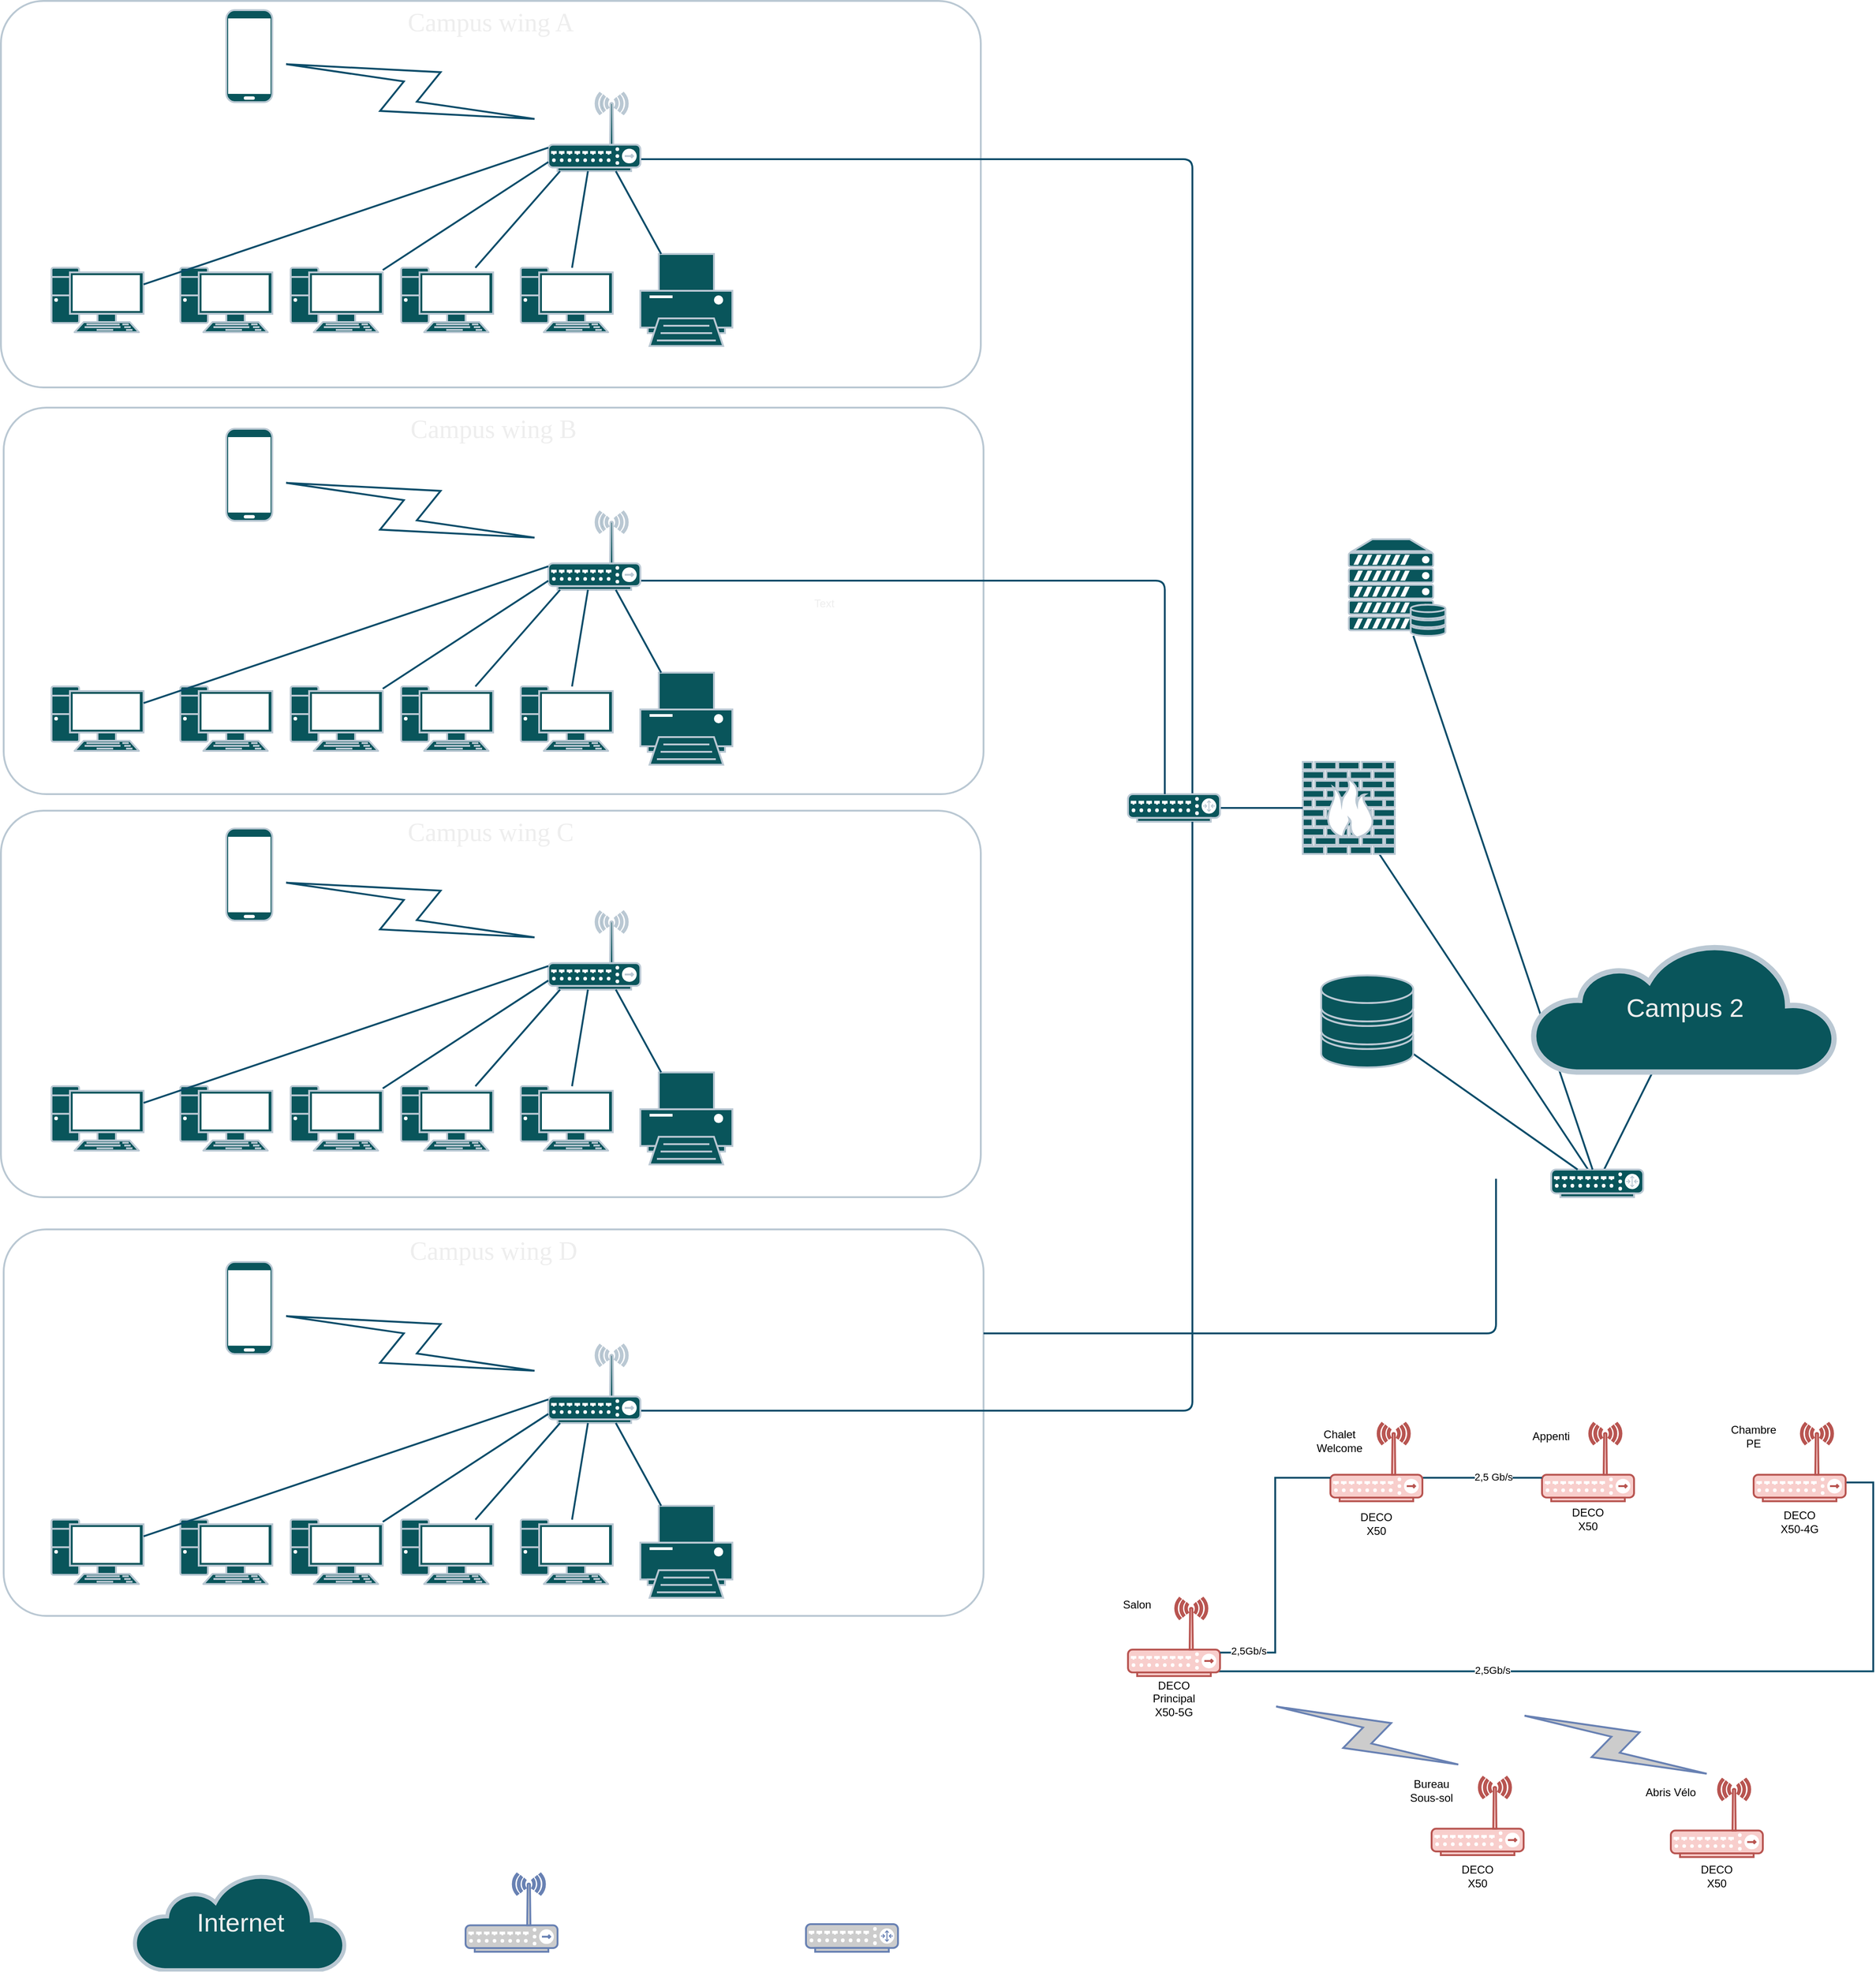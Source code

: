 <mxfile version="26.0.6">
  <diagram name="Page-1" id="bfe91b75-5d2c-26a0-9c1d-138518896778">
    <mxGraphModel dx="1122" dy="761" grid="1" gridSize="10" guides="1" tooltips="1" connect="1" arrows="1" fold="1" page="1" pageScale="1" pageWidth="1100" pageHeight="850" background="none" math="0" shadow="0">
      <root>
        <mxCell id="0" />
        <mxCell id="1" parent="0" />
        <mxCell id="7c3789c024ecab99-82" value="Campus wing D" style="rounded=1;whiteSpace=wrap;html=1;shadow=0;comic=0;strokeColor=#BAC8D3;strokeWidth=2;fillColor=none;fontFamily=Verdana;fontSize=28;fontColor=#EEEEEE;align=center;arcSize=11;verticalAlign=top;labelBackgroundColor=none;" parent="1" vertex="1">
          <mxGeometry x="78" y="1355" width="1065" height="420" as="geometry" />
        </mxCell>
        <mxCell id="7c3789c024ecab99-81" value="Campus wing C" style="rounded=1;whiteSpace=wrap;html=1;shadow=0;comic=0;strokeColor=#BAC8D3;strokeWidth=2;fillColor=none;fontFamily=Verdana;fontSize=28;fontColor=#EEEEEE;align=center;arcSize=11;verticalAlign=top;labelBackgroundColor=none;" parent="1" vertex="1">
          <mxGeometry x="75" y="900" width="1065" height="420" as="geometry" />
        </mxCell>
        <mxCell id="7c3789c024ecab99-79" value="Campus wing B" style="rounded=1;whiteSpace=wrap;html=1;shadow=0;comic=0;strokeColor=#BAC8D3;strokeWidth=2;fillColor=none;fontFamily=Verdana;fontSize=28;fontColor=#EEEEEE;align=center;arcSize=11;verticalAlign=top;labelBackgroundColor=none;" parent="1" vertex="1">
          <mxGeometry x="78" y="462" width="1065" height="420" as="geometry" />
        </mxCell>
        <mxCell id="7c3789c024ecab99-78" value="Campus wing A" style="rounded=1;whiteSpace=wrap;html=1;shadow=0;comic=0;strokeColor=#BAC8D3;strokeWidth=2;fillColor=none;fontFamily=Verdana;fontSize=28;fontColor=#EEEEEE;align=center;arcSize=11;verticalAlign=top;labelBackgroundColor=none;" parent="1" vertex="1">
          <mxGeometry x="75" y="20" width="1065" height="420" as="geometry" />
        </mxCell>
        <mxCell id="7c3789c024ecab99-55" style="edgeStyle=none;html=1;labelBackgroundColor=none;endArrow=none;endFill=0;strokeWidth=2;fontFamily=Verdana;fontSize=28;fontColor=default;strokeColor=#0B4D6A;" parent="1" source="7c3789c024ecab99-8" target="7c3789c024ecab99-54" edge="1">
          <mxGeometry relative="1" as="geometry">
            <mxPoint x="1660" y="837.0" as="targetPoint" />
          </mxGeometry>
        </mxCell>
        <mxCell id="7c3789c024ecab99-8" value="" style="fontColor=#EEEEEE;verticalAlign=top;verticalLabelPosition=bottom;labelPosition=center;align=center;html=1;fillColor=#09555B;strokeColor=#BAC8D3;gradientDirection=north;strokeWidth=2;shape=mxgraph.networks.firewall;rounded=0;shadow=0;comic=0;labelBackgroundColor=none;" parent="1" vertex="1">
          <mxGeometry x="1490" y="847" width="100" height="100" as="geometry" />
        </mxCell>
        <mxCell id="7c3789c024ecab99-18" style="edgeStyle=orthogonalEdgeStyle;html=1;labelBackgroundColor=none;endArrow=none;endFill=0;strokeWidth=2;fontFamily=Verdana;fontSize=15;fontColor=default;strokeColor=#0B4D6A;" parent="1" source="7c3789c024ecab99-9" target="7c3789c024ecab99-10" edge="1">
          <mxGeometry relative="1" as="geometry">
            <mxPoint x="1110" y="310" as="targetPoint" />
            <Array as="points">
              <mxPoint x="1370" y="192" />
            </Array>
          </mxGeometry>
        </mxCell>
        <mxCell id="7c3789c024ecab99-52" style="edgeStyle=none;html=1;labelBackgroundColor=none;endArrow=none;endFill=0;strokeWidth=2;fontFamily=Verdana;fontSize=15;fontColor=default;strokeColor=#0B4D6A;" parent="1" source="7c3789c024ecab99-10" target="7c3789c024ecab99-8" edge="1">
          <mxGeometry relative="1" as="geometry">
            <mxPoint x="1550.0" y="917" as="targetPoint" />
          </mxGeometry>
        </mxCell>
        <mxCell id="7c3789c024ecab99-10" value="" style="fontColor=#EEEEEE;verticalAlign=top;verticalLabelPosition=bottom;labelPosition=center;align=center;html=1;fillColor=#09555B;strokeColor=#BAC8D3;gradientDirection=north;strokeWidth=2;shape=mxgraph.networks.router;rounded=0;shadow=0;comic=0;labelBackgroundColor=none;" parent="1" vertex="1">
          <mxGeometry x="1300" y="882" width="100" height="30" as="geometry" />
        </mxCell>
        <mxCell id="7c3789c024ecab99-1" value="" style="fontColor=#EEEEEE;verticalAlign=top;verticalLabelPosition=bottom;labelPosition=center;align=center;html=1;fillColor=#09555B;strokeColor=#BAC8D3;gradientDirection=north;strokeWidth=2;shape=mxgraph.networks.pc;rounded=0;shadow=0;comic=0;labelBackgroundColor=none;" parent="1" vertex="1">
          <mxGeometry x="130.0" y="310" width="100" height="70" as="geometry" />
        </mxCell>
        <mxCell id="7c3789c024ecab99-2" value="" style="fontColor=#EEEEEE;verticalAlign=top;verticalLabelPosition=bottom;labelPosition=center;align=center;html=1;fillColor=#09555B;strokeColor=#BAC8D3;gradientDirection=north;strokeWidth=2;shape=mxgraph.networks.pc;rounded=0;shadow=0;comic=0;labelBackgroundColor=none;" parent="1" vertex="1">
          <mxGeometry x="270.0" y="310" width="100" height="70" as="geometry" />
        </mxCell>
        <mxCell id="7c3789c024ecab99-3" value="" style="fontColor=#EEEEEE;verticalAlign=top;verticalLabelPosition=bottom;labelPosition=center;align=center;html=1;fillColor=#09555B;strokeColor=#BAC8D3;gradientDirection=north;strokeWidth=2;shape=mxgraph.networks.pc;rounded=0;shadow=0;comic=0;labelBackgroundColor=none;" parent="1" vertex="1">
          <mxGeometry x="390.0" y="310" width="100" height="70" as="geometry" />
        </mxCell>
        <mxCell id="7c3789c024ecab99-4" value="" style="fontColor=#EEEEEE;verticalAlign=top;verticalLabelPosition=bottom;labelPosition=center;align=center;html=1;fillColor=#09555B;strokeColor=#BAC8D3;gradientDirection=north;strokeWidth=2;shape=mxgraph.networks.pc;rounded=0;shadow=0;comic=0;labelBackgroundColor=none;" parent="1" vertex="1">
          <mxGeometry x="510.0" y="310" width="100" height="70" as="geometry" />
        </mxCell>
        <mxCell id="7c3789c024ecab99-5" value="" style="fontColor=#EEEEEE;verticalAlign=top;verticalLabelPosition=bottom;labelPosition=center;align=center;html=1;fillColor=#09555B;strokeColor=#BAC8D3;gradientDirection=north;strokeWidth=2;shape=mxgraph.networks.pc;rounded=0;shadow=0;comic=0;labelBackgroundColor=none;" parent="1" vertex="1">
          <mxGeometry x="640.0" y="310" width="100" height="70" as="geometry" />
        </mxCell>
        <mxCell id="7c3789c024ecab99-6" value="" style="fontColor=#EEEEEE;verticalAlign=top;verticalLabelPosition=bottom;labelPosition=center;align=center;html=1;fillColor=#09555B;strokeColor=#BAC8D3;gradientDirection=north;strokeWidth=2;shape=mxgraph.networks.printer;rounded=0;shadow=0;comic=0;labelBackgroundColor=none;" parent="1" vertex="1">
          <mxGeometry x="770.0" y="295" width="100" height="100" as="geometry" />
        </mxCell>
        <mxCell id="7c3789c024ecab99-9" value="" style="fontColor=#EEEEEE;verticalAlign=top;verticalLabelPosition=bottom;labelPosition=center;align=center;html=1;fillColor=#09555B;strokeColor=#BAC8D3;gradientDirection=north;strokeWidth=2;shape=mxgraph.networks.wireless_hub;rounded=0;shadow=0;comic=0;labelBackgroundColor=none;" parent="1" vertex="1">
          <mxGeometry x="670.0" y="120" width="100" height="85" as="geometry" />
        </mxCell>
        <mxCell id="7c3789c024ecab99-13" style="edgeStyle=none;html=1;labelBackgroundColor=none;endArrow=none;endFill=0;strokeWidth=2;fontFamily=Verdana;fontSize=15;fontColor=default;strokeColor=#0B4D6A;" parent="1" source="7c3789c024ecab99-1" target="7c3789c024ecab99-9" edge="1">
          <mxGeometry relative="1" as="geometry">
            <mxPoint x="650.0" y="240" as="targetPoint" />
          </mxGeometry>
        </mxCell>
        <mxCell id="7c3789c024ecab99-14" style="edgeStyle=none;html=1;labelBackgroundColor=none;endArrow=none;endFill=0;strokeWidth=2;fontFamily=Verdana;fontSize=15;fontColor=default;strokeColor=#0B4D6A;" parent="1" source="7c3789c024ecab99-3" target="7c3789c024ecab99-9" edge="1">
          <mxGeometry relative="1" as="geometry" />
        </mxCell>
        <mxCell id="7c3789c024ecab99-15" style="edgeStyle=none;html=1;labelBackgroundColor=none;endArrow=none;endFill=0;strokeWidth=2;fontFamily=Verdana;fontSize=15;fontColor=default;strokeColor=#0B4D6A;" parent="1" source="7c3789c024ecab99-4" target="7c3789c024ecab99-9" edge="1">
          <mxGeometry relative="1" as="geometry" />
        </mxCell>
        <mxCell id="7c3789c024ecab99-16" style="edgeStyle=none;html=1;labelBackgroundColor=none;endArrow=none;endFill=0;strokeWidth=2;fontFamily=Verdana;fontSize=15;fontColor=default;strokeColor=#0B4D6A;" parent="1" source="7c3789c024ecab99-5" target="7c3789c024ecab99-9" edge="1">
          <mxGeometry relative="1" as="geometry" />
        </mxCell>
        <mxCell id="7c3789c024ecab99-17" style="edgeStyle=none;html=1;labelBackgroundColor=none;endArrow=none;endFill=0;strokeWidth=2;fontFamily=Verdana;fontSize=15;fontColor=default;strokeColor=#0B4D6A;" parent="1" source="7c3789c024ecab99-6" target="7c3789c024ecab99-9" edge="1">
          <mxGeometry relative="1" as="geometry" />
        </mxCell>
        <mxCell id="7c3789c024ecab99-11" value="" style="html=1;strokeColor=#0B4D6A;gradientDirection=north;strokeWidth=2;shape=mxgraph.networks.comm_link_edge;html=1;labelBackgroundColor=none;endArrow=none;endFill=0;fontFamily=Verdana;fontSize=20;fontColor=default;" parent="1" source="7c3789c024ecab99-9" target="7c3789c024ecab99-12" edge="1">
          <mxGeometry width="100" height="100" relative="1" as="geometry">
            <mxPoint x="900.0" y="220" as="sourcePoint" />
            <mxPoint x="603.0" y="133" as="targetPoint" />
          </mxGeometry>
        </mxCell>
        <mxCell id="7c3789c024ecab99-12" value="" style="fontColor=#EEEEEE;verticalAlign=top;verticalLabelPosition=bottom;labelPosition=center;align=center;html=1;fillColor=#09555B;strokeColor=#BAC8D3;gradientDirection=north;strokeWidth=2;shape=mxgraph.networks.mobile;rounded=0;shadow=0;comic=0;labelBackgroundColor=none;" parent="1" vertex="1">
          <mxGeometry x="320.0" y="30" width="50" height="100" as="geometry" />
        </mxCell>
        <mxCell id="7c3789c024ecab99-20" value="" style="fontColor=#EEEEEE;verticalAlign=top;verticalLabelPosition=bottom;labelPosition=center;align=center;html=1;fillColor=#09555B;strokeColor=#BAC8D3;gradientDirection=north;strokeWidth=2;shape=mxgraph.networks.pc;rounded=0;shadow=0;comic=0;labelBackgroundColor=none;" parent="1" vertex="1">
          <mxGeometry x="130.0" y="765" width="100" height="70" as="geometry" />
        </mxCell>
        <mxCell id="7c3789c024ecab99-21" value="" style="fontColor=#EEEEEE;verticalAlign=top;verticalLabelPosition=bottom;labelPosition=center;align=center;html=1;fillColor=#09555B;strokeColor=#BAC8D3;gradientDirection=north;strokeWidth=2;shape=mxgraph.networks.pc;rounded=0;shadow=0;comic=0;labelBackgroundColor=none;" parent="1" vertex="1">
          <mxGeometry x="270.0" y="765" width="100" height="70" as="geometry" />
        </mxCell>
        <mxCell id="7c3789c024ecab99-23" value="" style="fontColor=#EEEEEE;verticalAlign=top;verticalLabelPosition=bottom;labelPosition=center;align=center;html=1;fillColor=#09555B;strokeColor=#BAC8D3;gradientDirection=north;strokeWidth=2;shape=mxgraph.networks.pc;rounded=0;shadow=0;comic=0;labelBackgroundColor=none;" parent="1" vertex="1">
          <mxGeometry x="390.0" y="765" width="100" height="70" as="geometry" />
        </mxCell>
        <mxCell id="7c3789c024ecab99-25" value="" style="fontColor=#EEEEEE;verticalAlign=top;verticalLabelPosition=bottom;labelPosition=center;align=center;html=1;fillColor=#09555B;strokeColor=#BAC8D3;gradientDirection=north;strokeWidth=2;shape=mxgraph.networks.pc;rounded=0;shadow=0;comic=0;labelBackgroundColor=none;" parent="1" vertex="1">
          <mxGeometry x="510.0" y="765" width="100" height="70" as="geometry" />
        </mxCell>
        <mxCell id="7c3789c024ecab99-27" value="" style="fontColor=#EEEEEE;verticalAlign=top;verticalLabelPosition=bottom;labelPosition=center;align=center;html=1;fillColor=#09555B;strokeColor=#BAC8D3;gradientDirection=north;strokeWidth=2;shape=mxgraph.networks.pc;rounded=0;shadow=0;comic=0;labelBackgroundColor=none;" parent="1" vertex="1">
          <mxGeometry x="640.0" y="765" width="100" height="70" as="geometry" />
        </mxCell>
        <mxCell id="7c3789c024ecab99-29" value="" style="fontColor=#EEEEEE;verticalAlign=top;verticalLabelPosition=bottom;labelPosition=center;align=center;html=1;fillColor=#09555B;strokeColor=#BAC8D3;gradientDirection=north;strokeWidth=2;shape=mxgraph.networks.printer;rounded=0;shadow=0;comic=0;labelBackgroundColor=none;" parent="1" vertex="1">
          <mxGeometry x="770.0" y="750" width="100" height="100" as="geometry" />
        </mxCell>
        <mxCell id="7c3789c024ecab99-50" style="edgeStyle=orthogonalEdgeStyle;html=1;labelBackgroundColor=none;endArrow=none;endFill=0;strokeWidth=2;fontFamily=Verdana;fontSize=15;fontColor=default;strokeColor=#0B4D6A;" parent="1" source="7c3789c024ecab99-30" target="7c3789c024ecab99-10" edge="1">
          <mxGeometry relative="1" as="geometry">
            <mxPoint x="1080.0" y="410" as="targetPoint" />
            <mxPoint x="1200" y="620" as="sourcePoint" />
            <Array as="points">
              <mxPoint x="1340" y="650" />
            </Array>
          </mxGeometry>
        </mxCell>
        <mxCell id="7c3789c024ecab99-30" value="" style="fontColor=#EEEEEE;verticalAlign=top;verticalLabelPosition=bottom;labelPosition=center;align=center;html=1;fillColor=#09555B;strokeColor=#BAC8D3;gradientDirection=north;strokeWidth=2;shape=mxgraph.networks.wireless_hub;rounded=0;shadow=0;comic=0;labelBackgroundColor=none;" parent="1" vertex="1">
          <mxGeometry x="670.0" y="575" width="100" height="85" as="geometry" />
        </mxCell>
        <mxCell id="7c3789c024ecab99-19" style="edgeStyle=none;html=1;labelBackgroundColor=none;endArrow=none;endFill=0;strokeWidth=2;fontFamily=Verdana;fontSize=15;fontColor=default;strokeColor=#0B4D6A;" parent="1" source="7c3789c024ecab99-20" target="7c3789c024ecab99-30" edge="1">
          <mxGeometry relative="1" as="geometry">
            <mxPoint x="650.0" y="695" as="targetPoint" />
          </mxGeometry>
        </mxCell>
        <mxCell id="7c3789c024ecab99-22" style="edgeStyle=none;html=1;labelBackgroundColor=none;endArrow=none;endFill=0;strokeWidth=2;fontFamily=Verdana;fontSize=15;fontColor=default;strokeColor=#0B4D6A;" parent="1" source="7c3789c024ecab99-23" target="7c3789c024ecab99-30" edge="1">
          <mxGeometry relative="1" as="geometry" />
        </mxCell>
        <mxCell id="7c3789c024ecab99-24" style="edgeStyle=none;html=1;labelBackgroundColor=none;endArrow=none;endFill=0;strokeWidth=2;fontFamily=Verdana;fontSize=15;fontColor=default;strokeColor=#0B4D6A;" parent="1" source="7c3789c024ecab99-25" target="7c3789c024ecab99-30" edge="1">
          <mxGeometry relative="1" as="geometry" />
        </mxCell>
        <mxCell id="7c3789c024ecab99-26" style="edgeStyle=none;html=1;labelBackgroundColor=none;endArrow=none;endFill=0;strokeWidth=2;fontFamily=Verdana;fontSize=15;fontColor=default;strokeColor=#0B4D6A;" parent="1" source="7c3789c024ecab99-27" target="7c3789c024ecab99-30" edge="1">
          <mxGeometry relative="1" as="geometry" />
        </mxCell>
        <mxCell id="7c3789c024ecab99-28" style="edgeStyle=none;html=1;labelBackgroundColor=none;endArrow=none;endFill=0;strokeWidth=2;fontFamily=Verdana;fontSize=15;fontColor=default;strokeColor=#0B4D6A;" parent="1" source="7c3789c024ecab99-29" target="7c3789c024ecab99-30" edge="1">
          <mxGeometry relative="1" as="geometry" />
        </mxCell>
        <mxCell id="7c3789c024ecab99-31" value="" style="html=1;strokeColor=#0B4D6A;gradientDirection=north;strokeWidth=2;shape=mxgraph.networks.comm_link_edge;html=1;labelBackgroundColor=none;endArrow=none;endFill=0;fontFamily=Verdana;fontSize=20;fontColor=default;" parent="1" source="7c3789c024ecab99-30" target="7c3789c024ecab99-32" edge="1">
          <mxGeometry width="100" height="100" relative="1" as="geometry">
            <mxPoint x="900.0" y="675" as="sourcePoint" />
            <mxPoint x="603.0" y="588" as="targetPoint" />
          </mxGeometry>
        </mxCell>
        <mxCell id="7c3789c024ecab99-32" value="" style="fontColor=#EEEEEE;verticalAlign=top;verticalLabelPosition=bottom;labelPosition=center;align=center;html=1;fillColor=#09555B;strokeColor=#BAC8D3;gradientDirection=north;strokeWidth=2;shape=mxgraph.networks.mobile;rounded=0;shadow=0;comic=0;labelBackgroundColor=none;" parent="1" vertex="1">
          <mxGeometry x="320.0" y="485" width="50" height="100" as="geometry" />
        </mxCell>
        <mxCell id="7c3789c024ecab99-34" value="" style="fontColor=#EEEEEE;verticalAlign=top;verticalLabelPosition=bottom;labelPosition=center;align=center;html=1;fillColor=#09555B;strokeColor=#BAC8D3;gradientDirection=north;strokeWidth=2;shape=mxgraph.networks.pc;rounded=0;shadow=0;comic=0;labelBackgroundColor=none;" parent="1" vertex="1">
          <mxGeometry x="130.0" y="1199.412" width="100" height="70" as="geometry" />
        </mxCell>
        <mxCell id="7c3789c024ecab99-35" value="" style="fontColor=#EEEEEE;verticalAlign=top;verticalLabelPosition=bottom;labelPosition=center;align=center;html=1;fillColor=#09555B;strokeColor=#BAC8D3;gradientDirection=north;strokeWidth=2;shape=mxgraph.networks.pc;rounded=0;shadow=0;comic=0;labelBackgroundColor=none;" parent="1" vertex="1">
          <mxGeometry x="270.0" y="1199.412" width="100" height="70" as="geometry" />
        </mxCell>
        <mxCell id="7c3789c024ecab99-37" value="" style="fontColor=#EEEEEE;verticalAlign=top;verticalLabelPosition=bottom;labelPosition=center;align=center;html=1;fillColor=#09555B;strokeColor=#BAC8D3;gradientDirection=north;strokeWidth=2;shape=mxgraph.networks.pc;rounded=0;shadow=0;comic=0;labelBackgroundColor=none;" parent="1" vertex="1">
          <mxGeometry x="390.0" y="1199.412" width="100" height="70" as="geometry" />
        </mxCell>
        <mxCell id="7c3789c024ecab99-39" value="" style="fontColor=#EEEEEE;verticalAlign=top;verticalLabelPosition=bottom;labelPosition=center;align=center;html=1;fillColor=#09555B;strokeColor=#BAC8D3;gradientDirection=north;strokeWidth=2;shape=mxgraph.networks.pc;rounded=0;shadow=0;comic=0;labelBackgroundColor=none;" parent="1" vertex="1">
          <mxGeometry x="510.0" y="1199.412" width="100" height="70" as="geometry" />
        </mxCell>
        <mxCell id="7c3789c024ecab99-41" value="" style="fontColor=#EEEEEE;verticalAlign=top;verticalLabelPosition=bottom;labelPosition=center;align=center;html=1;fillColor=#09555B;strokeColor=#BAC8D3;gradientDirection=north;strokeWidth=2;shape=mxgraph.networks.pc;rounded=0;shadow=0;comic=0;labelBackgroundColor=none;" parent="1" vertex="1">
          <mxGeometry x="640.0" y="1199.412" width="100" height="70" as="geometry" />
        </mxCell>
        <mxCell id="7c3789c024ecab99-43" value="" style="fontColor=#EEEEEE;verticalAlign=top;verticalLabelPosition=bottom;labelPosition=center;align=center;html=1;fillColor=#09555B;strokeColor=#BAC8D3;gradientDirection=north;strokeWidth=2;shape=mxgraph.networks.printer;rounded=0;shadow=0;comic=0;labelBackgroundColor=none;" parent="1" vertex="1">
          <mxGeometry x="770.0" y="1184.412" width="100" height="100" as="geometry" />
        </mxCell>
        <mxCell id="7c3789c024ecab99-51" style="edgeStyle=orthogonalEdgeStyle;html=1;labelBackgroundColor=none;endArrow=none;endFill=0;strokeWidth=2;fontFamily=Verdana;fontSize=15;fontColor=default;strokeColor=#0B4D6A;" parent="1" source="7c3789c024ecab99-82" edge="1">
          <mxGeometry relative="1" as="geometry">
            <mxPoint x="1700" y="1300" as="targetPoint" />
            <Array as="points">
              <mxPoint x="1700" y="1468" />
            </Array>
            <mxPoint x="1130" y="1468.059" as="sourcePoint" />
          </mxGeometry>
        </mxCell>
        <mxCell id="7c3789c024ecab99-44" value="" style="fontColor=#EEEEEE;verticalAlign=top;verticalLabelPosition=bottom;labelPosition=center;align=center;html=1;fillColor=#09555B;strokeColor=#BAC8D3;gradientDirection=north;strokeWidth=2;shape=mxgraph.networks.wireless_hub;rounded=0;shadow=0;comic=0;labelBackgroundColor=none;" parent="1" vertex="1">
          <mxGeometry x="670.0" y="1009.412" width="100" height="85" as="geometry" />
        </mxCell>
        <mxCell id="7c3789c024ecab99-33" style="edgeStyle=none;html=1;labelBackgroundColor=none;endArrow=none;endFill=0;strokeWidth=2;fontFamily=Verdana;fontSize=15;fontColor=default;strokeColor=#0B4D6A;" parent="1" source="7c3789c024ecab99-34" target="7c3789c024ecab99-44" edge="1">
          <mxGeometry relative="1" as="geometry">
            <mxPoint x="650.0" y="1129.412" as="targetPoint" />
          </mxGeometry>
        </mxCell>
        <mxCell id="7c3789c024ecab99-36" style="edgeStyle=none;html=1;labelBackgroundColor=none;endArrow=none;endFill=0;strokeWidth=2;fontFamily=Verdana;fontSize=15;fontColor=default;strokeColor=#0B4D6A;" parent="1" source="7c3789c024ecab99-37" target="7c3789c024ecab99-44" edge="1">
          <mxGeometry relative="1" as="geometry" />
        </mxCell>
        <mxCell id="7c3789c024ecab99-38" style="edgeStyle=none;html=1;labelBackgroundColor=none;endArrow=none;endFill=0;strokeWidth=2;fontFamily=Verdana;fontSize=15;fontColor=default;strokeColor=#0B4D6A;" parent="1" source="7c3789c024ecab99-39" target="7c3789c024ecab99-44" edge="1">
          <mxGeometry relative="1" as="geometry" />
        </mxCell>
        <mxCell id="7c3789c024ecab99-40" style="edgeStyle=none;html=1;labelBackgroundColor=none;endArrow=none;endFill=0;strokeWidth=2;fontFamily=Verdana;fontSize=15;fontColor=default;strokeColor=#0B4D6A;" parent="1" source="7c3789c024ecab99-41" target="7c3789c024ecab99-44" edge="1">
          <mxGeometry relative="1" as="geometry" />
        </mxCell>
        <mxCell id="7c3789c024ecab99-42" style="edgeStyle=none;html=1;labelBackgroundColor=none;endArrow=none;endFill=0;strokeWidth=2;fontFamily=Verdana;fontSize=15;fontColor=default;strokeColor=#0B4D6A;" parent="1" source="7c3789c024ecab99-43" target="7c3789c024ecab99-44" edge="1">
          <mxGeometry relative="1" as="geometry" />
        </mxCell>
        <mxCell id="7c3789c024ecab99-45" value="" style="html=1;strokeColor=#0B4D6A;gradientDirection=north;strokeWidth=2;shape=mxgraph.networks.comm_link_edge;html=1;labelBackgroundColor=none;endArrow=none;endFill=0;fontFamily=Verdana;fontSize=20;fontColor=default;" parent="1" source="7c3789c024ecab99-44" target="7c3789c024ecab99-46" edge="1">
          <mxGeometry width="100" height="100" relative="1" as="geometry">
            <mxPoint x="900.0" y="1109.412" as="sourcePoint" />
            <mxPoint x="603.0" y="1022.412" as="targetPoint" />
          </mxGeometry>
        </mxCell>
        <mxCell id="7c3789c024ecab99-46" value="" style="fontColor=#EEEEEE;verticalAlign=top;verticalLabelPosition=bottom;labelPosition=center;align=center;html=1;fillColor=#09555B;strokeColor=#BAC8D3;gradientDirection=north;strokeWidth=2;shape=mxgraph.networks.mobile;rounded=0;shadow=0;comic=0;labelBackgroundColor=none;" parent="1" vertex="1">
          <mxGeometry x="320.0" y="919.412" width="50" height="100" as="geometry" />
        </mxCell>
        <mxCell id="7c3789c024ecab99-53" value="Internet" style="html=1;fillColor=#09555B;strokeColor=#BAC8D3;gradientDirection=north;strokeWidth=2;shape=mxgraph.networks.cloud;fontColor=#EEEEEE;rounded=0;shadow=0;comic=0;align=center;fontSize=28;labelBackgroundColor=none;" parent="1" vertex="1">
          <mxGeometry x="220" y="2055" width="230" height="105" as="geometry" />
        </mxCell>
        <mxCell id="7c3789c024ecab99-77" style="edgeStyle=none;html=1;labelBackgroundColor=none;endArrow=none;endFill=0;strokeWidth=2;fontFamily=Verdana;fontSize=28;fontColor=default;strokeColor=#0B4D6A;" parent="1" source="7c3789c024ecab99-54" target="7c3789c024ecab99-76" edge="1">
          <mxGeometry relative="1" as="geometry" />
        </mxCell>
        <mxCell id="7c3789c024ecab99-54" value="" style="fontColor=#EEEEEE;verticalAlign=top;verticalLabelPosition=bottom;labelPosition=center;align=center;html=1;fillColor=#09555B;strokeColor=#BAC8D3;gradientDirection=north;strokeWidth=2;shape=mxgraph.networks.router;rounded=0;shadow=0;comic=0;labelBackgroundColor=none;" parent="1" vertex="1">
          <mxGeometry x="1760" y="1290" width="100" height="30" as="geometry" />
        </mxCell>
        <mxCell id="7c3789c024ecab99-60" style="edgeStyle=none;html=1;labelBackgroundColor=none;endArrow=none;endFill=0;strokeWidth=2;fontFamily=Verdana;fontSize=28;fontColor=default;strokeColor=#0B4D6A;" parent="1" source="7c3789c024ecab99-57" target="7c3789c024ecab99-54" edge="1">
          <mxGeometry relative="1" as="geometry" />
        </mxCell>
        <mxCell id="7c3789c024ecab99-57" value="" style="fontColor=#EEEEEE;verticalAlign=top;verticalLabelPosition=bottom;labelPosition=center;align=center;html=1;fillColor=#09555B;strokeColor=#BAC8D3;gradientDirection=north;strokeWidth=2;shape=mxgraph.networks.storage;rounded=0;shadow=0;comic=0;labelBackgroundColor=none;" parent="1" vertex="1">
          <mxGeometry x="1510" y="1079" width="100" height="100" as="geometry" />
        </mxCell>
        <mxCell id="7c3789c024ecab99-59" style="edgeStyle=none;html=1;labelBackgroundColor=none;endArrow=none;endFill=0;strokeWidth=2;fontFamily=Verdana;fontSize=28;fontColor=default;strokeColor=#0B4D6A;" parent="1" source="7c3789c024ecab99-58" target="7c3789c024ecab99-54" edge="1">
          <mxGeometry relative="1" as="geometry">
            <mxPoint x="1570" y="827" as="targetPoint" />
          </mxGeometry>
        </mxCell>
        <mxCell id="7c3789c024ecab99-58" value="" style="fontColor=#EEEEEE;verticalAlign=top;verticalLabelPosition=bottom;labelPosition=center;align=center;html=1;fillColor=#09555B;strokeColor=#BAC8D3;gradientDirection=north;strokeWidth=2;shape=mxgraph.networks.server_storage;rounded=0;shadow=0;comic=0;labelBackgroundColor=none;" parent="1" vertex="1">
          <mxGeometry x="1540" y="605" width="105" height="105" as="geometry" />
        </mxCell>
        <mxCell id="7c3789c024ecab99-61" value="" style="fontColor=#EEEEEE;verticalAlign=top;verticalLabelPosition=bottom;labelPosition=center;align=center;html=1;fillColor=#09555B;strokeColor=#BAC8D3;gradientDirection=north;strokeWidth=2;shape=mxgraph.networks.pc;rounded=0;shadow=0;comic=0;labelBackgroundColor=none;" parent="1" vertex="1">
          <mxGeometry x="130.0" y="1670.412" width="100" height="70" as="geometry" />
        </mxCell>
        <mxCell id="7c3789c024ecab99-62" value="" style="fontColor=#EEEEEE;verticalAlign=top;verticalLabelPosition=bottom;labelPosition=center;align=center;html=1;fillColor=#09555B;strokeColor=#BAC8D3;gradientDirection=north;strokeWidth=2;shape=mxgraph.networks.pc;rounded=0;shadow=0;comic=0;labelBackgroundColor=none;" parent="1" vertex="1">
          <mxGeometry x="270.0" y="1670.412" width="100" height="70" as="geometry" />
        </mxCell>
        <mxCell id="7c3789c024ecab99-63" value="" style="fontColor=#EEEEEE;verticalAlign=top;verticalLabelPosition=bottom;labelPosition=center;align=center;html=1;fillColor=#09555B;strokeColor=#BAC8D3;gradientDirection=north;strokeWidth=2;shape=mxgraph.networks.pc;rounded=0;shadow=0;comic=0;labelBackgroundColor=none;" parent="1" vertex="1">
          <mxGeometry x="390.0" y="1670.412" width="100" height="70" as="geometry" />
        </mxCell>
        <mxCell id="7c3789c024ecab99-64" value="" style="fontColor=#EEEEEE;verticalAlign=top;verticalLabelPosition=bottom;labelPosition=center;align=center;html=1;fillColor=#09555B;strokeColor=#BAC8D3;gradientDirection=north;strokeWidth=2;shape=mxgraph.networks.pc;rounded=0;shadow=0;comic=0;labelBackgroundColor=none;" parent="1" vertex="1">
          <mxGeometry x="510.0" y="1670.412" width="100" height="70" as="geometry" />
        </mxCell>
        <mxCell id="7c3789c024ecab99-65" value="" style="fontColor=#EEEEEE;verticalAlign=top;verticalLabelPosition=bottom;labelPosition=center;align=center;html=1;fillColor=#09555B;strokeColor=#BAC8D3;gradientDirection=north;strokeWidth=2;shape=mxgraph.networks.pc;rounded=0;shadow=0;comic=0;labelBackgroundColor=none;" parent="1" vertex="1">
          <mxGeometry x="640.0" y="1670.412" width="100" height="70" as="geometry" />
        </mxCell>
        <mxCell id="7c3789c024ecab99-66" value="" style="fontColor=#EEEEEE;verticalAlign=top;verticalLabelPosition=bottom;labelPosition=center;align=center;html=1;fillColor=#09555B;strokeColor=#BAC8D3;gradientDirection=north;strokeWidth=2;shape=mxgraph.networks.printer;rounded=0;shadow=0;comic=0;labelBackgroundColor=none;" parent="1" vertex="1">
          <mxGeometry x="770.0" y="1655.412" width="100" height="100" as="geometry" />
        </mxCell>
        <mxCell id="7c3789c024ecab99-75" style="edgeStyle=orthogonalEdgeStyle;html=1;labelBackgroundColor=none;endArrow=none;endFill=0;strokeWidth=2;fontFamily=Verdana;fontSize=28;fontColor=default;strokeColor=#0B4D6A;" parent="1" source="7c3789c024ecab99-67" target="7c3789c024ecab99-10" edge="1">
          <mxGeometry relative="1" as="geometry">
            <mxPoint x="1240" y="760" as="targetPoint" />
            <Array as="points">
              <mxPoint x="1370" y="1552" />
            </Array>
          </mxGeometry>
        </mxCell>
        <mxCell id="7c3789c024ecab99-67" value="" style="fontColor=#EEEEEE;verticalAlign=top;verticalLabelPosition=bottom;labelPosition=center;align=center;html=1;fillColor=#09555B;strokeColor=#BAC8D3;gradientDirection=north;strokeWidth=2;shape=mxgraph.networks.wireless_hub;rounded=0;shadow=0;comic=0;labelBackgroundColor=none;" parent="1" vertex="1">
          <mxGeometry x="670.0" y="1480.412" width="100" height="85" as="geometry" />
        </mxCell>
        <mxCell id="7c3789c024ecab99-68" style="edgeStyle=none;html=1;labelBackgroundColor=none;endArrow=none;endFill=0;strokeWidth=2;fontFamily=Verdana;fontSize=15;fontColor=default;strokeColor=#0B4D6A;" parent="1" source="7c3789c024ecab99-61" target="7c3789c024ecab99-67" edge="1">
          <mxGeometry relative="1" as="geometry">
            <mxPoint x="650.0" y="1600.412" as="targetPoint" />
          </mxGeometry>
        </mxCell>
        <mxCell id="7c3789c024ecab99-69" style="edgeStyle=none;html=1;labelBackgroundColor=none;endArrow=none;endFill=0;strokeWidth=2;fontFamily=Verdana;fontSize=15;fontColor=default;strokeColor=#0B4D6A;" parent="1" source="7c3789c024ecab99-63" target="7c3789c024ecab99-67" edge="1">
          <mxGeometry relative="1" as="geometry" />
        </mxCell>
        <mxCell id="7c3789c024ecab99-70" style="edgeStyle=none;html=1;labelBackgroundColor=none;endArrow=none;endFill=0;strokeWidth=2;fontFamily=Verdana;fontSize=15;fontColor=default;strokeColor=#0B4D6A;" parent="1" source="7c3789c024ecab99-64" target="7c3789c024ecab99-67" edge="1">
          <mxGeometry relative="1" as="geometry" />
        </mxCell>
        <mxCell id="7c3789c024ecab99-71" style="edgeStyle=none;html=1;labelBackgroundColor=none;endArrow=none;endFill=0;strokeWidth=2;fontFamily=Verdana;fontSize=15;fontColor=default;strokeColor=#0B4D6A;" parent="1" source="7c3789c024ecab99-65" target="7c3789c024ecab99-67" edge="1">
          <mxGeometry relative="1" as="geometry" />
        </mxCell>
        <mxCell id="7c3789c024ecab99-72" style="edgeStyle=none;html=1;labelBackgroundColor=none;endArrow=none;endFill=0;strokeWidth=2;fontFamily=Verdana;fontSize=15;fontColor=default;strokeColor=#0B4D6A;" parent="1" source="7c3789c024ecab99-66" target="7c3789c024ecab99-67" edge="1">
          <mxGeometry relative="1" as="geometry" />
        </mxCell>
        <mxCell id="7c3789c024ecab99-73" value="" style="html=1;strokeColor=#0B4D6A;gradientDirection=north;strokeWidth=2;shape=mxgraph.networks.comm_link_edge;html=1;labelBackgroundColor=none;endArrow=none;endFill=0;fontFamily=Verdana;fontSize=20;fontColor=default;" parent="1" source="7c3789c024ecab99-67" target="7c3789c024ecab99-74" edge="1">
          <mxGeometry width="100" height="100" relative="1" as="geometry">
            <mxPoint x="900.0" y="1580.412" as="sourcePoint" />
            <mxPoint x="603.0" y="1493.412" as="targetPoint" />
          </mxGeometry>
        </mxCell>
        <mxCell id="7c3789c024ecab99-74" value="" style="fontColor=#EEEEEE;verticalAlign=top;verticalLabelPosition=bottom;labelPosition=center;align=center;html=1;fillColor=#09555B;strokeColor=#BAC8D3;gradientDirection=north;strokeWidth=2;shape=mxgraph.networks.mobile;rounded=0;shadow=0;comic=0;labelBackgroundColor=none;" parent="1" vertex="1">
          <mxGeometry x="320.0" y="1390.412" width="50" height="100" as="geometry" />
        </mxCell>
        <mxCell id="7c3789c024ecab99-76" value="Campus 2" style="html=1;fillColor=#09555B;strokeColor=#BAC8D3;gradientDirection=north;strokeWidth=2;shape=mxgraph.networks.cloud;fontColor=#EEEEEE;rounded=0;shadow=0;comic=0;align=center;fontSize=28;labelBackgroundColor=none;" parent="1" vertex="1">
          <mxGeometry x="1740" y="1044" width="330" height="140" as="geometry" />
        </mxCell>
        <mxCell id="aWgSfp9aVasEZMajH60C-1" value="" style="fontColor=#0066CC;verticalAlign=top;verticalLabelPosition=bottom;labelPosition=center;align=center;html=1;outlineConnect=0;fillColor=#CCCCCC;strokeColor=#6881B3;gradientColor=none;gradientDirection=north;strokeWidth=2;shape=mxgraph.networks.wireless_hub;" vertex="1" parent="1">
          <mxGeometry x="580" y="2055" width="100" height="85" as="geometry" />
        </mxCell>
        <mxCell id="aWgSfp9aVasEZMajH60C-2" value="" style="fontColor=#0066CC;verticalAlign=top;verticalLabelPosition=bottom;labelPosition=center;align=center;html=1;outlineConnect=0;fillColor=#CCCCCC;strokeColor=#6881B3;gradientColor=none;gradientDirection=north;strokeWidth=2;shape=mxgraph.networks.router;" vertex="1" parent="1">
          <mxGeometry x="950" y="2110" width="100" height="30" as="geometry" />
        </mxCell>
        <mxCell id="aWgSfp9aVasEZMajH60C-43" style="edgeStyle=orthogonalEdgeStyle;rounded=0;orthogonalLoop=1;jettySize=auto;html=1;exitX=0.98;exitY=0.94;exitDx=0;exitDy=0;exitPerimeter=0;strokeColor=#0B4D6A;endArrow=none;endFill=0;strokeWidth=2;" edge="1" parent="1" source="aWgSfp9aVasEZMajH60C-3" target="aWgSfp9aVasEZMajH60C-6">
          <mxGeometry relative="1" as="geometry">
            <Array as="points">
              <mxPoint x="2110" y="1835" />
              <mxPoint x="2110" y="1630" />
            </Array>
          </mxGeometry>
        </mxCell>
        <mxCell id="aWgSfp9aVasEZMajH60C-44" value="&lt;span style=&quot;caret-color: rgba(0, 0, 0, 0); color: rgb(0, 0, 0);&quot;&gt;2,5Gb/s&lt;/span&gt;" style="edgeLabel;html=1;align=center;verticalAlign=middle;resizable=0;points=[];strokeColor=#BAC8D3;fontColor=#EEEEEE;fillColor=#09555B;" vertex="1" connectable="0" parent="aWgSfp9aVasEZMajH60C-43">
          <mxGeometry x="-0.371" y="2" relative="1" as="geometry">
            <mxPoint as="offset" />
          </mxGeometry>
        </mxCell>
        <mxCell id="aWgSfp9aVasEZMajH60C-3" value="" style="verticalAlign=top;verticalLabelPosition=bottom;labelPosition=center;align=center;html=1;outlineConnect=0;fillColor=#f8cecc;strokeColor=#b85450;gradientDirection=north;strokeWidth=2;shape=mxgraph.networks.wireless_hub;" vertex="1" parent="1">
          <mxGeometry x="1300" y="1755.41" width="100" height="85" as="geometry" />
        </mxCell>
        <mxCell id="aWgSfp9aVasEZMajH60C-10" value="Text" style="text;html=1;align=center;verticalAlign=middle;whiteSpace=wrap;rounded=0;fontColor=#EEEEEE;" vertex="1" parent="1">
          <mxGeometry x="940" y="660" width="60" height="30" as="geometry" />
        </mxCell>
        <mxCell id="aWgSfp9aVasEZMajH60C-13" value="&lt;span style=&quot;color: rgb(0, 0, 0);&quot;&gt;DECO Principal X50-5G&lt;/span&gt;" style="text;html=1;align=center;verticalAlign=middle;whiteSpace=wrap;rounded=0;fontColor=#EEEEEE;" vertex="1" parent="1">
          <mxGeometry x="1320" y="1850" width="60" height="30" as="geometry" />
        </mxCell>
        <mxCell id="aWgSfp9aVasEZMajH60C-23" value="&lt;font color=&quot;#000000&quot;&gt;&lt;span style=&quot;caret-color: rgb(0, 0, 0);&quot;&gt;Salon&lt;/span&gt;&lt;/font&gt;" style="text;html=1;align=center;verticalAlign=middle;whiteSpace=wrap;rounded=0;fontColor=#EEEEEE;" vertex="1" parent="1">
          <mxGeometry x="1280" y="1747.5" width="60" height="30" as="geometry" />
        </mxCell>
        <mxCell id="aWgSfp9aVasEZMajH60C-24" value="" style="group" vertex="1" connectable="0" parent="1">
          <mxGeometry x="1600" y="1950" width="130" height="122.5" as="geometry" />
        </mxCell>
        <mxCell id="aWgSfp9aVasEZMajH60C-8" value="" style="verticalAlign=top;verticalLabelPosition=bottom;labelPosition=center;align=center;html=1;outlineConnect=0;fillColor=#f8cecc;strokeColor=#b85450;gradientDirection=north;strokeWidth=2;shape=mxgraph.networks.wireless_hub;movable=1;resizable=1;rotatable=1;deletable=1;editable=1;locked=0;connectable=1;" vertex="1" parent="aWgSfp9aVasEZMajH60C-24">
          <mxGeometry x="30" width="100" height="85" as="geometry" />
        </mxCell>
        <mxCell id="aWgSfp9aVasEZMajH60C-16" value="&lt;span style=&quot;color: rgb(0, 0, 0);&quot;&gt;DECO X50&lt;/span&gt;" style="text;html=1;align=center;verticalAlign=middle;whiteSpace=wrap;rounded=0;fontColor=#EEEEEE;movable=0;resizable=0;rotatable=0;deletable=0;editable=0;locked=1;connectable=0;" vertex="1" parent="aWgSfp9aVasEZMajH60C-24">
          <mxGeometry x="50" y="92.5" width="60" height="30" as="geometry" />
        </mxCell>
        <mxCell id="aWgSfp9aVasEZMajH60C-22" value="&lt;font color=&quot;#000000&quot;&gt;&lt;span style=&quot;caret-color: rgb(0, 0, 0);&quot;&gt;Bureau&lt;/span&gt;&lt;/font&gt;&lt;div&gt;&lt;font color=&quot;#000000&quot;&gt;&lt;span style=&quot;caret-color: rgb(0, 0, 0);&quot;&gt;Sous-sol&lt;/span&gt;&lt;/font&gt;&lt;/div&gt;" style="text;html=1;align=center;verticalAlign=middle;whiteSpace=wrap;rounded=0;fontColor=#EEEEEE;movable=0;resizable=0;rotatable=0;deletable=0;editable=0;locked=1;connectable=0;" vertex="1" parent="aWgSfp9aVasEZMajH60C-24">
          <mxGeometry width="60" height="30" as="geometry" />
        </mxCell>
        <mxCell id="aWgSfp9aVasEZMajH60C-25" value="" style="group" vertex="1" connectable="0" parent="1">
          <mxGeometry x="1860" y="1952.09" width="130" height="120.41" as="geometry" />
        </mxCell>
        <mxCell id="aWgSfp9aVasEZMajH60C-9" value="" style="verticalAlign=top;verticalLabelPosition=bottom;labelPosition=center;align=center;html=1;outlineConnect=0;fillColor=#f8cecc;strokeColor=#b85450;gradientDirection=north;strokeWidth=2;shape=mxgraph.networks.wireless_hub;" vertex="1" parent="aWgSfp9aVasEZMajH60C-25">
          <mxGeometry x="30" width="100" height="85" as="geometry" />
        </mxCell>
        <mxCell id="aWgSfp9aVasEZMajH60C-14" value="&lt;span style=&quot;color: rgb(0, 0, 0);&quot;&gt;DECO X50&lt;/span&gt;" style="text;html=1;align=center;verticalAlign=middle;whiteSpace=wrap;rounded=0;fontColor=#EEEEEE;" vertex="1" parent="aWgSfp9aVasEZMajH60C-25">
          <mxGeometry x="50" y="90.41" width="60" height="30" as="geometry" />
        </mxCell>
        <mxCell id="aWgSfp9aVasEZMajH60C-20" value="&lt;span style=&quot;color: rgb(0, 0, 0);&quot;&gt;Abris Vélo&lt;/span&gt;" style="text;html=1;align=center;verticalAlign=middle;whiteSpace=wrap;rounded=0;fontColor=#EEEEEE;" vertex="1" parent="aWgSfp9aVasEZMajH60C-25">
          <mxGeometry width="60" height="30" as="geometry" />
        </mxCell>
        <mxCell id="aWgSfp9aVasEZMajH60C-26" value="" style="group" vertex="1" connectable="0" parent="1">
          <mxGeometry x="1730" y="1565.41" width="120" height="120" as="geometry" />
        </mxCell>
        <mxCell id="aWgSfp9aVasEZMajH60C-5" value="" style="verticalAlign=top;verticalLabelPosition=bottom;labelPosition=center;align=center;html=1;outlineConnect=0;fillColor=#f8cecc;strokeColor=#b85450;gradientDirection=north;strokeWidth=2;shape=mxgraph.networks.wireless_hub;" vertex="1" parent="aWgSfp9aVasEZMajH60C-26">
          <mxGeometry x="20" width="100" height="85" as="geometry" />
        </mxCell>
        <mxCell id="aWgSfp9aVasEZMajH60C-12" value="&lt;span style=&quot;color: rgb(0, 0, 0);&quot;&gt;DECO X50&lt;/span&gt;" style="text;html=1;align=center;verticalAlign=middle;whiteSpace=wrap;rounded=0;fontColor=#EEEEEE;" vertex="1" parent="aWgSfp9aVasEZMajH60C-26">
          <mxGeometry x="40" y="90" width="60" height="30" as="geometry" />
        </mxCell>
        <mxCell id="aWgSfp9aVasEZMajH60C-19" value="&lt;span style=&quot;color: rgb(0, 0, 0);&quot;&gt;Appenti&lt;/span&gt;" style="text;html=1;align=center;verticalAlign=middle;whiteSpace=wrap;rounded=0;fontColor=#EEEEEE;" vertex="1" parent="aWgSfp9aVasEZMajH60C-26">
          <mxGeometry width="60" height="30" as="geometry" />
        </mxCell>
        <mxCell id="aWgSfp9aVasEZMajH60C-27" value="" style="group" vertex="1" connectable="0" parent="1">
          <mxGeometry x="1500" y="1565.41" width="120" height="124.59" as="geometry" />
        </mxCell>
        <mxCell id="aWgSfp9aVasEZMajH60C-34" style="edgeStyle=orthogonalEdgeStyle;rounded=0;orthogonalLoop=1;jettySize=auto;html=1;exitX=1;exitY=0.7;exitDx=0;exitDy=0;exitPerimeter=0;strokeColor=#0B4D6A;endArrow=none;endFill=0;strokeWidth=2;" edge="1" parent="aWgSfp9aVasEZMajH60C-27" source="aWgSfp9aVasEZMajH60C-4">
          <mxGeometry relative="1" as="geometry">
            <mxPoint x="250" y="59.472" as="targetPoint" />
          </mxGeometry>
        </mxCell>
        <mxCell id="aWgSfp9aVasEZMajH60C-35" value="&lt;span style=&quot;color: rgb(0, 0, 0);&quot;&gt;2,5 Gb/s&lt;/span&gt;" style="edgeLabel;html=1;align=center;verticalAlign=middle;resizable=0;points=[];strokeColor=#BAC8D3;fontColor=#EEEEEE;fillColor=#09555B;" vertex="1" connectable="0" parent="aWgSfp9aVasEZMajH60C-34">
          <mxGeometry x="0.186" y="2" relative="1" as="geometry">
            <mxPoint as="offset" />
          </mxGeometry>
        </mxCell>
        <mxCell id="aWgSfp9aVasEZMajH60C-4" value="" style="verticalAlign=top;verticalLabelPosition=bottom;labelPosition=center;align=center;html=1;outlineConnect=0;fillColor=#f8cecc;strokeColor=#b85450;gradientDirection=north;strokeWidth=2;shape=mxgraph.networks.wireless_hub;" vertex="1" parent="aWgSfp9aVasEZMajH60C-27">
          <mxGeometry x="20" width="100" height="85" as="geometry" />
        </mxCell>
        <mxCell id="aWgSfp9aVasEZMajH60C-11" value="&lt;span style=&quot;color: rgb(0, 0, 0);&quot;&gt;DECO X50&lt;/span&gt;" style="text;html=1;align=center;verticalAlign=middle;whiteSpace=wrap;rounded=0;fontColor=#EEEEEE;" vertex="1" parent="aWgSfp9aVasEZMajH60C-27">
          <mxGeometry x="40" y="94.59" width="60" height="30" as="geometry" />
        </mxCell>
        <mxCell id="aWgSfp9aVasEZMajH60C-18" value="&lt;span style=&quot;color: rgb(0, 0, 0);&quot;&gt;Chalet Welcome&lt;/span&gt;" style="text;html=1;align=center;verticalAlign=middle;whiteSpace=wrap;rounded=0;fontColor=#EEEEEE;" vertex="1" parent="aWgSfp9aVasEZMajH60C-27">
          <mxGeometry y="4.59" width="60" height="30" as="geometry" />
        </mxCell>
        <mxCell id="aWgSfp9aVasEZMajH60C-28" value="" style="group" vertex="1" connectable="0" parent="1">
          <mxGeometry x="1950" y="1565.41" width="130" height="122.5" as="geometry" />
        </mxCell>
        <mxCell id="aWgSfp9aVasEZMajH60C-6" value="" style="verticalAlign=top;verticalLabelPosition=bottom;labelPosition=center;align=center;html=1;outlineConnect=0;fillColor=#f8cecc;strokeColor=#b85450;gradientDirection=north;strokeWidth=2;shape=mxgraph.networks.wireless_hub;" vertex="1" parent="aWgSfp9aVasEZMajH60C-28">
          <mxGeometry x="30" width="100" height="85" as="geometry" />
        </mxCell>
        <mxCell id="aWgSfp9aVasEZMajH60C-17" value="&lt;span style=&quot;color: rgb(0, 0, 0);&quot;&gt;DECO X50-4G&lt;/span&gt;" style="text;html=1;align=center;verticalAlign=middle;whiteSpace=wrap;rounded=0;fontColor=#EEEEEE;" vertex="1" parent="aWgSfp9aVasEZMajH60C-28">
          <mxGeometry x="50" y="92.5" width="60" height="30" as="geometry" />
        </mxCell>
        <mxCell id="aWgSfp9aVasEZMajH60C-21" value="&lt;span style=&quot;color: rgb(0, 0, 0);&quot;&gt;Chambre&lt;/span&gt;&lt;div&gt;&lt;span style=&quot;color: rgb(0, 0, 0);&quot;&gt;PE&lt;/span&gt;&lt;/div&gt;" style="text;html=1;align=center;verticalAlign=middle;whiteSpace=wrap;rounded=0;fontColor=#EEEEEE;" vertex="1" parent="aWgSfp9aVasEZMajH60C-28">
          <mxGeometry width="60" height="30" as="geometry" />
        </mxCell>
        <mxCell id="aWgSfp9aVasEZMajH60C-31" style="edgeStyle=orthogonalEdgeStyle;rounded=0;orthogonalLoop=1;jettySize=auto;html=1;exitX=1;exitY=0.7;exitDx=0;exitDy=0;exitPerimeter=0;strokeColor=#0B4D6A;entryX=0;entryY=0.7;entryDx=0;entryDy=0;entryPerimeter=0;endArrow=none;endFill=0;strokeWidth=2;" edge="1" parent="1" source="aWgSfp9aVasEZMajH60C-3" target="aWgSfp9aVasEZMajH60C-4">
          <mxGeometry relative="1" as="geometry">
            <mxPoint x="1470" y="1630" as="targetPoint" />
          </mxGeometry>
        </mxCell>
        <mxCell id="aWgSfp9aVasEZMajH60C-49" value="&lt;span style=&quot;color: rgb(0, 0, 0);&quot;&gt;2,5Gb/s&lt;/span&gt;" style="edgeLabel;html=1;align=center;verticalAlign=middle;resizable=0;points=[];strokeColor=#BAC8D3;fontColor=#EEEEEE;fillColor=#09555B;" vertex="1" connectable="0" parent="aWgSfp9aVasEZMajH60C-31">
          <mxGeometry x="-0.8" y="2" relative="1" as="geometry">
            <mxPoint as="offset" />
          </mxGeometry>
        </mxCell>
        <mxCell id="aWgSfp9aVasEZMajH60C-47" value="" style="html=1;outlineConnect=0;fillColor=#CCCCCC;strokeColor=#6881B3;gradientColor=none;gradientDirection=north;strokeWidth=2;shape=mxgraph.networks.comm_link_edge;html=1;rounded=0;" edge="1" parent="1">
          <mxGeometry width="100" height="100" relative="1" as="geometry">
            <mxPoint x="1670" y="1940" as="sourcePoint" />
            <mxPoint x="1450" y="1870" as="targetPoint" />
          </mxGeometry>
        </mxCell>
        <mxCell id="aWgSfp9aVasEZMajH60C-48" value="" style="html=1;outlineConnect=0;fillColor=#CCCCCC;strokeColor=#6881B3;gradientColor=none;gradientDirection=north;strokeWidth=2;shape=mxgraph.networks.comm_link_edge;html=1;rounded=0;" edge="1" parent="1">
          <mxGeometry width="100" height="100" relative="1" as="geometry">
            <mxPoint x="1940" y="1950" as="sourcePoint" />
            <mxPoint x="1720" y="1880" as="targetPoint" />
          </mxGeometry>
        </mxCell>
      </root>
    </mxGraphModel>
  </diagram>
</mxfile>
